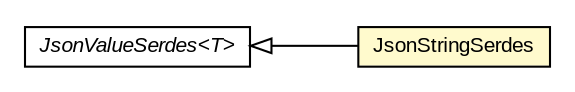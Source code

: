 #!/usr/local/bin/dot
#
# Class diagram 
# Generated by UMLGraph version R5_6-24-gf6e263 (http://www.umlgraph.org/)
#

digraph G {
	edge [fontname="arial",fontsize=10,labelfontname="arial",labelfontsize=10];
	node [fontname="arial",fontsize=10,shape=plaintext];
	nodesep=0.25;
	ranksep=0.5;
	rankdir=LR;
	// org.turbogwt.net.http.client.serialization.JsonValueSerdes<T>
	c1872 [label=<<table title="org.turbogwt.net.http.client.serialization.JsonValueSerdes" border="0" cellborder="1" cellspacing="0" cellpadding="2" port="p" href="./JsonValueSerdes.html">
		<tr><td><table border="0" cellspacing="0" cellpadding="1">
<tr><td align="center" balign="center"><font face="arial italic"> JsonValueSerdes&lt;T&gt; </font></td></tr>
		</table></td></tr>
		</table>>, URL="./JsonValueSerdes.html", fontname="arial", fontcolor="black", fontsize=10.0];
	// org.turbogwt.net.http.client.serialization.JsonStringSerdes
	c1873 [label=<<table title="org.turbogwt.net.http.client.serialization.JsonStringSerdes" border="0" cellborder="1" cellspacing="0" cellpadding="2" port="p" bgcolor="lemonChiffon" href="./JsonStringSerdes.html">
		<tr><td><table border="0" cellspacing="0" cellpadding="1">
<tr><td align="center" balign="center"> JsonStringSerdes </td></tr>
		</table></td></tr>
		</table>>, URL="./JsonStringSerdes.html", fontname="arial", fontcolor="black", fontsize=10.0];
	//org.turbogwt.net.http.client.serialization.JsonStringSerdes extends org.turbogwt.net.http.client.serialization.JsonValueSerdes<java.lang.String>
	c1872:p -> c1873:p [dir=back,arrowtail=empty];
}

